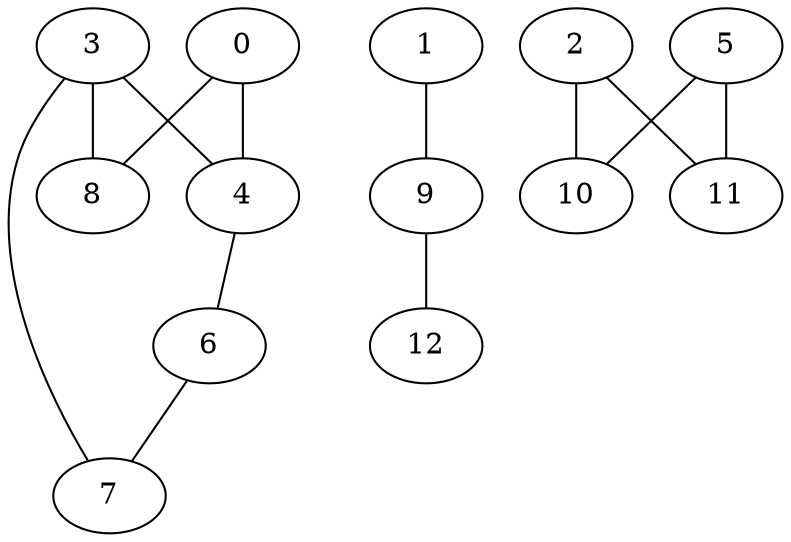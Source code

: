 graph "sampletest150-mod3_image21.bmp" {
	0	 [type=corner,
		x=288,
		y=191];
	4	 [type=intersection,
		x=294,
		y=266];
	0 -- 4	 [angle0="1.49",
		frequency=1,
		type0=line];
	8	 [type=corner,
		x=236,
		y=168];
	0 -- 8	 [angle0=".42",
		frequency=1,
		type0=line];
	1	 [type=endpoint,
		x=380,
		y=45];
	9	 [type=corner,
		x=382,
		y=462];
	1 -- 9	 [angle0="1.57",
		frequency=1,
		type0=line];
	2	 [type=corner,
		x=180,
		y=164];
	10	 [type=corner,
		x=321,
		y=164];
	2 -- 10	 [angle0=".00",
		frequency=1,
		type0=line];
	11	 [type=corner,
		x=183,
		y=350];
	2 -- 11	 [angle0="1.55",
		frequency=1,
		type0=line];
	3	 [type=intersection,
		x=230,
		y=259];
	3 -- 4	 [angle0=".11",
		frequency=1,
		type0=line];
	7	 [type=corner,
		x=229,
		y=324];
	3 -- 7	 [angle0="-1.56",
		frequency=1,
		type0=line];
	3 -- 8	 [angle0="-1.50",
		frequency=1,
		type0=line];
	6	 [type=corner,
		x=315,
		y=321];
	4 -- 6	 [angle0="1.21",
		frequency=1,
		type0=line];
	5	 [type=corner,
		x=316,
		y=370];
	5 -- 10	 [angle0="-1.55",
		frequency=1,
		type0=line];
	5 -- 11	 [angle0=".15",
		frequency=1,
		type0=line];
	6 -- 7	 [angle0="-.03",
		frequency=1,
		type0=line];
	12	 [type=endpoint,
		x=115,
		y=446];
	9 -- 12	 [angle0=".06",
		frequency=1,
		type0=line];
}
